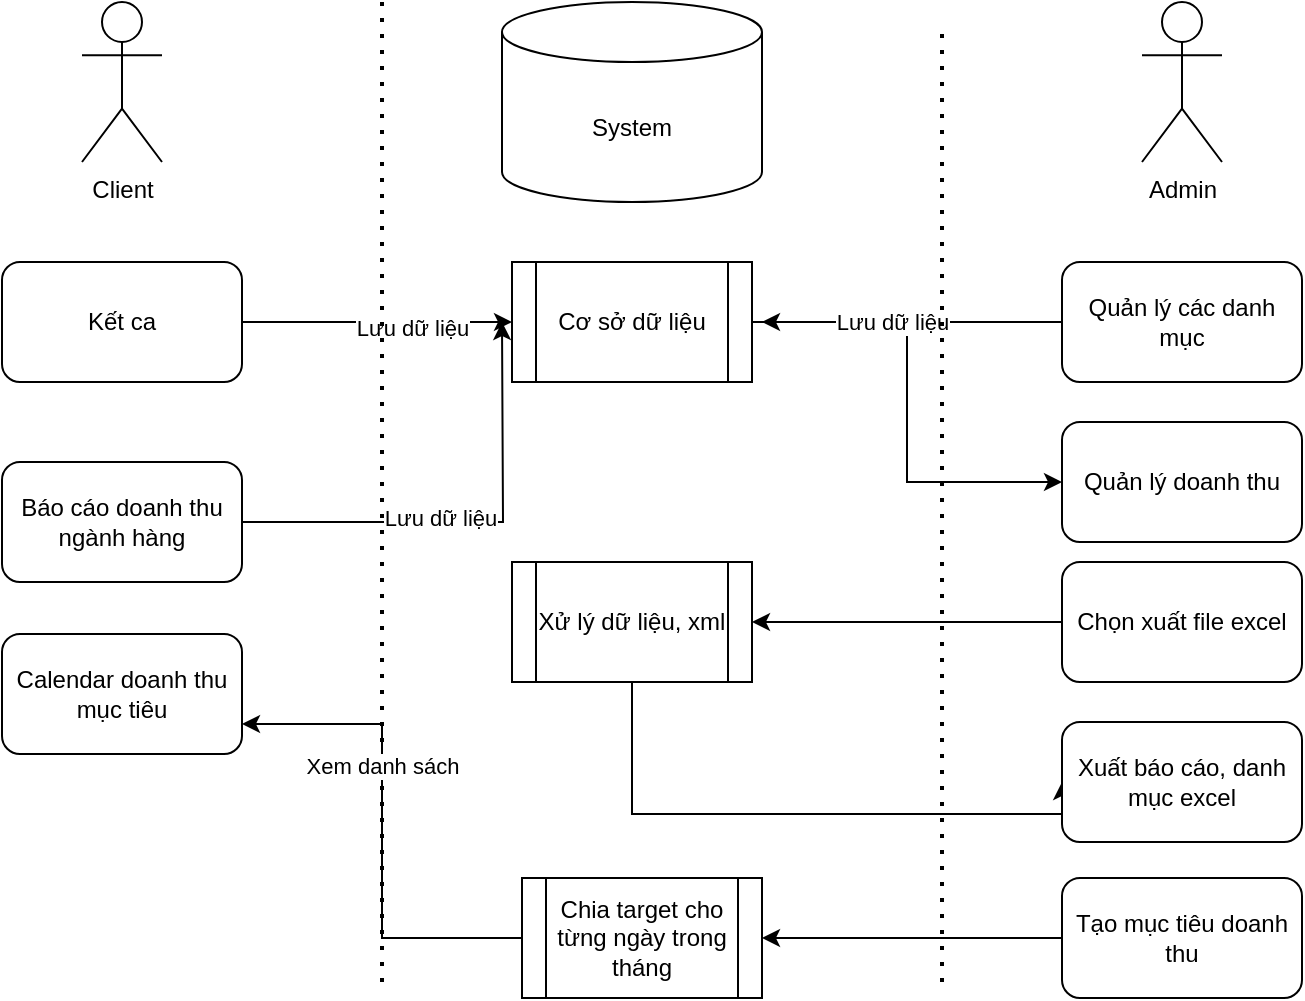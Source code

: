 <mxfile version="14.1.2" type="github">
  <diagram id="OWEoNoYqmgX8MSB0pND8" name="Page-1">
    <mxGraphModel dx="1372" dy="834" grid="1" gridSize="10" guides="1" tooltips="1" connect="1" arrows="1" fold="1" page="1" pageScale="1" pageWidth="850" pageHeight="1100" math="0" shadow="0">
      <root>
        <mxCell id="0" />
        <mxCell id="1" parent="0" />
        <mxCell id="q-KT6TU2dBRHuNDDvb_0-1" value="Client" style="shape=umlActor;verticalLabelPosition=bottom;verticalAlign=top;html=1;outlineConnect=0;" vertex="1" parent="1">
          <mxGeometry x="130" y="70" width="40" height="80" as="geometry" />
        </mxCell>
        <mxCell id="q-KT6TU2dBRHuNDDvb_0-3" value="System" style="shape=cylinder3;whiteSpace=wrap;html=1;boundedLbl=1;backgroundOutline=1;size=15;" vertex="1" parent="1">
          <mxGeometry x="340" y="70" width="130" height="100" as="geometry" />
        </mxCell>
        <mxCell id="q-KT6TU2dBRHuNDDvb_0-4" value="Admin" style="shape=umlActor;verticalLabelPosition=bottom;verticalAlign=top;html=1;outlineConnect=0;" vertex="1" parent="1">
          <mxGeometry x="660" y="70" width="40" height="80" as="geometry" />
        </mxCell>
        <mxCell id="q-KT6TU2dBRHuNDDvb_0-9" style="edgeStyle=orthogonalEdgeStyle;rounded=0;orthogonalLoop=1;jettySize=auto;html=1;" edge="1" parent="1" source="q-KT6TU2dBRHuNDDvb_0-5" target="q-KT6TU2dBRHuNDDvb_0-8">
          <mxGeometry relative="1" as="geometry" />
        </mxCell>
        <mxCell id="q-KT6TU2dBRHuNDDvb_0-14" value="Lưu dữ liệu" style="edgeLabel;html=1;align=center;verticalAlign=middle;resizable=0;points=[];" vertex="1" connectable="0" parent="q-KT6TU2dBRHuNDDvb_0-9">
          <mxGeometry x="0.259" y="-3" relative="1" as="geometry">
            <mxPoint as="offset" />
          </mxGeometry>
        </mxCell>
        <mxCell id="q-KT6TU2dBRHuNDDvb_0-5" value="Kết ca" style="rounded=1;whiteSpace=wrap;html=1;" vertex="1" parent="1">
          <mxGeometry x="90" y="200" width="120" height="60" as="geometry" />
        </mxCell>
        <mxCell id="q-KT6TU2dBRHuNDDvb_0-10" style="edgeStyle=orthogonalEdgeStyle;rounded=0;orthogonalLoop=1;jettySize=auto;html=1;" edge="1" parent="1" source="q-KT6TU2dBRHuNDDvb_0-6">
          <mxGeometry relative="1" as="geometry">
            <mxPoint x="340" y="230" as="targetPoint" />
          </mxGeometry>
        </mxCell>
        <mxCell id="q-KT6TU2dBRHuNDDvb_0-15" value="Lưu dữ liệu" style="edgeLabel;html=1;align=center;verticalAlign=middle;resizable=0;points=[];" vertex="1" connectable="0" parent="q-KT6TU2dBRHuNDDvb_0-10">
          <mxGeometry x="-0.139" y="2" relative="1" as="geometry">
            <mxPoint as="offset" />
          </mxGeometry>
        </mxCell>
        <mxCell id="q-KT6TU2dBRHuNDDvb_0-6" value="Báo cáo doanh thu ngành hàng" style="rounded=1;whiteSpace=wrap;html=1;" vertex="1" parent="1">
          <mxGeometry x="90" y="300" width="120" height="60" as="geometry" />
        </mxCell>
        <mxCell id="q-KT6TU2dBRHuNDDvb_0-32" style="edgeStyle=orthogonalEdgeStyle;rounded=0;orthogonalLoop=1;jettySize=auto;html=1;entryX=0;entryY=0.5;entryDx=0;entryDy=0;" edge="1" parent="1" source="q-KT6TU2dBRHuNDDvb_0-8" target="q-KT6TU2dBRHuNDDvb_0-31">
          <mxGeometry relative="1" as="geometry" />
        </mxCell>
        <mxCell id="q-KT6TU2dBRHuNDDvb_0-8" value="Cơ sở dữ liệu" style="shape=process;whiteSpace=wrap;html=1;backgroundOutline=1;" vertex="1" parent="1">
          <mxGeometry x="345" y="200" width="120" height="60" as="geometry" />
        </mxCell>
        <mxCell id="q-KT6TU2dBRHuNDDvb_0-12" style="edgeStyle=orthogonalEdgeStyle;rounded=0;orthogonalLoop=1;jettySize=auto;html=1;" edge="1" parent="1" source="q-KT6TU2dBRHuNDDvb_0-11">
          <mxGeometry relative="1" as="geometry">
            <mxPoint x="470" y="230" as="targetPoint" />
          </mxGeometry>
        </mxCell>
        <mxCell id="q-KT6TU2dBRHuNDDvb_0-13" value="Lưu dữ liệu" style="edgeLabel;html=1;align=center;verticalAlign=middle;resizable=0;points=[];" vertex="1" connectable="0" parent="q-KT6TU2dBRHuNDDvb_0-12">
          <mxGeometry x="0.133" y="-1" relative="1" as="geometry">
            <mxPoint as="offset" />
          </mxGeometry>
        </mxCell>
        <mxCell id="q-KT6TU2dBRHuNDDvb_0-11" value="Quản lý các danh mục" style="rounded=1;whiteSpace=wrap;html=1;" vertex="1" parent="1">
          <mxGeometry x="620" y="200" width="120" height="60" as="geometry" />
        </mxCell>
        <mxCell id="q-KT6TU2dBRHuNDDvb_0-21" style="edgeStyle=orthogonalEdgeStyle;rounded=0;orthogonalLoop=1;jettySize=auto;html=1;entryX=1;entryY=0.5;entryDx=0;entryDy=0;" edge="1" parent="1" source="q-KT6TU2dBRHuNDDvb_0-16" target="q-KT6TU2dBRHuNDDvb_0-19">
          <mxGeometry relative="1" as="geometry" />
        </mxCell>
        <mxCell id="q-KT6TU2dBRHuNDDvb_0-16" value="Tạo mục tiêu doanh thu" style="rounded=1;whiteSpace=wrap;html=1;" vertex="1" parent="1">
          <mxGeometry x="620" y="508" width="120" height="60" as="geometry" />
        </mxCell>
        <mxCell id="q-KT6TU2dBRHuNDDvb_0-17" value="" style="endArrow=none;dashed=1;html=1;dashPattern=1 3;strokeWidth=2;" edge="1" parent="1">
          <mxGeometry width="50" height="50" relative="1" as="geometry">
            <mxPoint x="280" y="560" as="sourcePoint" />
            <mxPoint x="280" y="70" as="targetPoint" />
          </mxGeometry>
        </mxCell>
        <mxCell id="q-KT6TU2dBRHuNDDvb_0-18" value="" style="endArrow=none;dashed=1;html=1;dashPattern=1 3;strokeWidth=2;" edge="1" parent="1">
          <mxGeometry width="50" height="50" relative="1" as="geometry">
            <mxPoint x="560" y="560" as="sourcePoint" />
            <mxPoint x="560" y="80" as="targetPoint" />
          </mxGeometry>
        </mxCell>
        <mxCell id="q-KT6TU2dBRHuNDDvb_0-23" style="edgeStyle=orthogonalEdgeStyle;rounded=0;orthogonalLoop=1;jettySize=auto;html=1;entryX=1;entryY=0.75;entryDx=0;entryDy=0;" edge="1" parent="1" source="q-KT6TU2dBRHuNDDvb_0-19" target="q-KT6TU2dBRHuNDDvb_0-22">
          <mxGeometry relative="1" as="geometry" />
        </mxCell>
        <mxCell id="q-KT6TU2dBRHuNDDvb_0-24" value="Xem danh sách" style="edgeLabel;html=1;align=center;verticalAlign=middle;resizable=0;points=[];" vertex="1" connectable="0" parent="q-KT6TU2dBRHuNDDvb_0-23">
          <mxGeometry x="0.263" relative="1" as="geometry">
            <mxPoint as="offset" />
          </mxGeometry>
        </mxCell>
        <mxCell id="q-KT6TU2dBRHuNDDvb_0-19" value="Chia target cho từng ngày trong tháng" style="shape=process;whiteSpace=wrap;html=1;backgroundOutline=1;" vertex="1" parent="1">
          <mxGeometry x="350" y="508" width="120" height="60" as="geometry" />
        </mxCell>
        <mxCell id="q-KT6TU2dBRHuNDDvb_0-22" value="Calendar doanh thu mục tiêu" style="rounded=1;whiteSpace=wrap;html=1;" vertex="1" parent="1">
          <mxGeometry x="90" y="386" width="120" height="60" as="geometry" />
        </mxCell>
        <mxCell id="q-KT6TU2dBRHuNDDvb_0-33" style="edgeStyle=orthogonalEdgeStyle;rounded=0;orthogonalLoop=1;jettySize=auto;html=1;entryX=0;entryY=0.5;entryDx=0;entryDy=0;" edge="1" parent="1" source="q-KT6TU2dBRHuNDDvb_0-25" target="q-KT6TU2dBRHuNDDvb_0-26">
          <mxGeometry relative="1" as="geometry">
            <Array as="points">
              <mxPoint x="405" y="476" />
            </Array>
          </mxGeometry>
        </mxCell>
        <mxCell id="q-KT6TU2dBRHuNDDvb_0-25" value="Xử lý dữ liệu, xml" style="shape=process;whiteSpace=wrap;html=1;backgroundOutline=1;" vertex="1" parent="1">
          <mxGeometry x="345" y="350" width="120" height="60" as="geometry" />
        </mxCell>
        <mxCell id="q-KT6TU2dBRHuNDDvb_0-26" value="Xuất báo cáo, danh mục excel" style="rounded=1;whiteSpace=wrap;html=1;" vertex="1" parent="1">
          <mxGeometry x="620" y="430" width="120" height="60" as="geometry" />
        </mxCell>
        <mxCell id="q-KT6TU2dBRHuNDDvb_0-34" style="edgeStyle=orthogonalEdgeStyle;rounded=0;orthogonalLoop=1;jettySize=auto;html=1;entryX=1;entryY=0.5;entryDx=0;entryDy=0;" edge="1" parent="1" source="q-KT6TU2dBRHuNDDvb_0-28" target="q-KT6TU2dBRHuNDDvb_0-25">
          <mxGeometry relative="1" as="geometry" />
        </mxCell>
        <mxCell id="q-KT6TU2dBRHuNDDvb_0-28" value="Chọn xuất file excel" style="rounded=1;whiteSpace=wrap;html=1;" vertex="1" parent="1">
          <mxGeometry x="620" y="350" width="120" height="60" as="geometry" />
        </mxCell>
        <mxCell id="q-KT6TU2dBRHuNDDvb_0-31" value="Quản lý doanh thu" style="rounded=1;whiteSpace=wrap;html=1;" vertex="1" parent="1">
          <mxGeometry x="620" y="280" width="120" height="60" as="geometry" />
        </mxCell>
      </root>
    </mxGraphModel>
  </diagram>
</mxfile>
